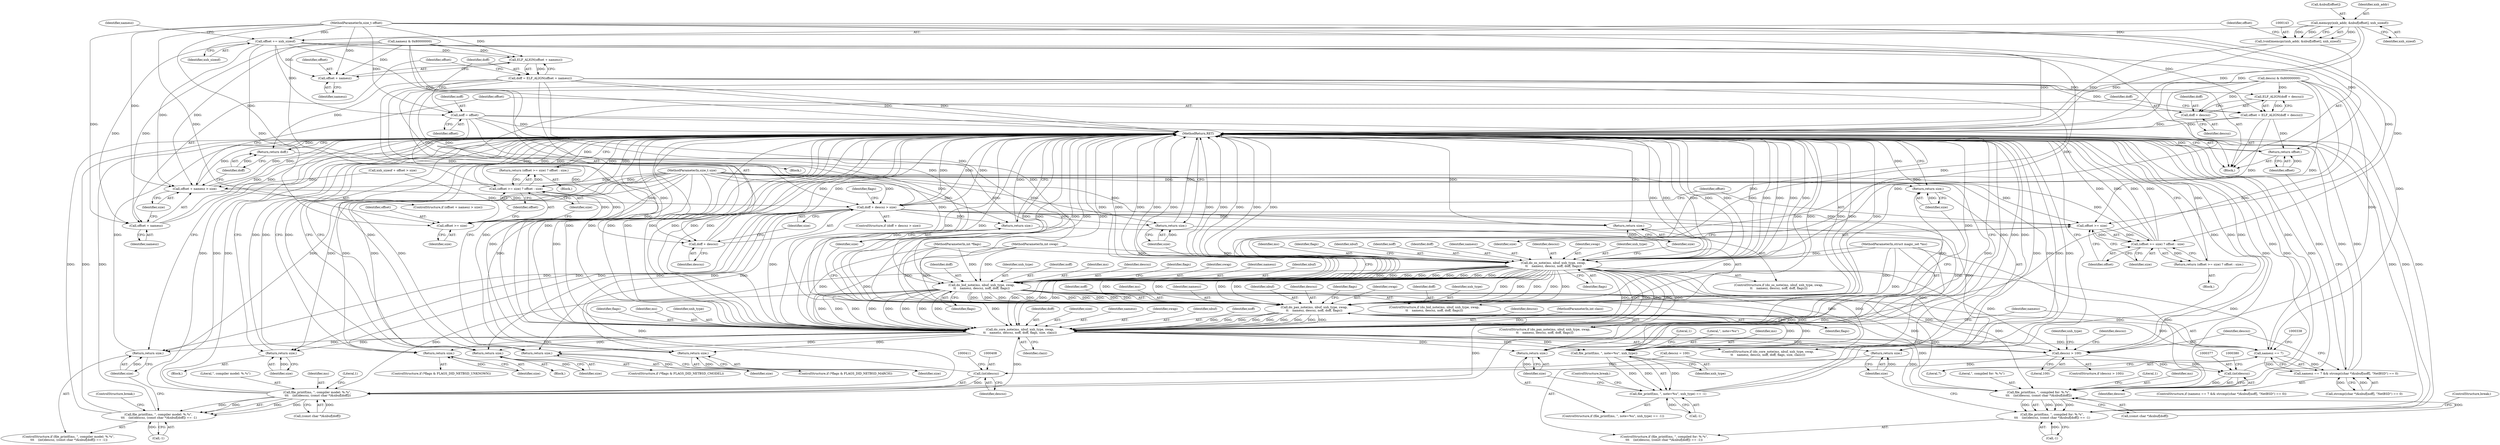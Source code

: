 digraph "0_file_65437cee25199dbd385fb35901bc0011e164276c@array" {
"1000144" [label="(Call,memcpy(xnh_addr, &nbuf[offset], xnh_sizeof))"];
"1000142" [label="(Call,(void)memcpy(xnh_addr, &nbuf[offset], xnh_sizeof))"];
"1000151" [label="(Call,offset += xnh_sizeof)"];
"1000171" [label="(Call,offset >= size)"];
"1000170" [label="(Call,(offset >= size) ? offset : size)"];
"1000169" [label="(Return,return (offset >= size) ? offset : size;)"];
"1000206" [label="(Call,noff = offset)"];
"1000253" [label="(Call,do_os_note(ms, nbuf, xnh_type, swap,\n\t\t    namesz, descsz, noff, doff, flags))"];
"1000274" [label="(Call,do_bid_note(ms, nbuf, xnh_type, swap,\n\t\t    namesz, descsz, noff, doff, flags))"];
"1000295" [label="(Call,do_pax_note(ms, nbuf, xnh_type, swap,\n\t\t    namesz, descsz, noff, doff, flags))"];
"1000316" [label="(Call,do_core_note(ms, nbuf, xnh_type, swap,\n\t\t    namesz, descsz, noff, doff, flags, size, clazz))"];
"1000328" [label="(Return,return size;)"];
"1000332" [label="(Call,namesz == 7)"];
"1000331" [label="(Call,namesz == 7 && strcmp((char *)&nbuf[noff], \"NetBSD\") == 0)"];
"1000347" [label="(Call,descsz > 100)"];
"1000376" [label="(Call,(int)descsz)"];
"1000373" [label="(Call,file_printf(ms, \", compiled for: %.*s\",\n\t\t\t    (int)descsz, (const char *)&nbuf[doff]))"];
"1000372" [label="(Call,file_printf(ms, \", compiled for: %.*s\",\n\t\t\t    (int)descsz, (const char *)&nbuf[doff]) == -1)"];
"1000407" [label="(Call,(int)descsz)"];
"1000404" [label="(Call,file_printf(ms, \", compiler model: %.*s\",\n \t\t\t    (int)descsz, (const char *)&nbuf[doff]))"];
"1000403" [label="(Call,file_printf(ms, \", compiler model: %.*s\",\n \t\t\t    (int)descsz, (const char *)&nbuf[doff]) == -1)"];
"1000357" [label="(Return,return size;)"];
"1000365" [label="(Return,return size;)"];
"1000387" [label="(Return,return size;)"];
"1000396" [label="(Return,return size;)"];
"1000418" [label="(Return,return size;)"];
"1000427" [label="(Return,return size;)"];
"1000435" [label="(Call,file_printf(ms, \", note=%u\", xnh_type))"];
"1000434" [label="(Call,file_printf(ms, \", note=%u\", xnh_type) == -1)"];
"1000441" [label="(Return,return size;)"];
"1000444" [label="(Return,return size;)"];
"1000211" [label="(Call,ELF_ALIGN(offset + namesz))"];
"1000209" [label="(Call,doff = ELF_ALIGN(offset + namesz))"];
"1000222" [label="(Return,return doff;)"];
"1000226" [label="(Call,ELF_ALIGN(doff + descsz))"];
"1000224" [label="(Call,offset = ELF_ALIGN(doff + descsz))"];
"1000239" [label="(Call,offset >= size)"];
"1000238" [label="(Call,(offset >= size) ? offset : size)"];
"1000237" [label="(Return,return (offset >= size) ? offset : size;)"];
"1000446" [label="(Return,return offset;)"];
"1000227" [label="(Call,doff + descsz)"];
"1000231" [label="(Call,doff + descsz > size)"];
"1000263" [label="(Return,return size;)"];
"1000284" [label="(Return,return size;)"];
"1000305" [label="(Return,return size;)"];
"1000232" [label="(Call,doff + descsz)"];
"1000212" [label="(Call,offset + namesz)"];
"1000216" [label="(Call,offset + namesz > size)"];
"1000217" [label="(Call,offset + namesz)"];
"1000422" [label="(ControlStructure,if (*flags & FLAGS_DID_NETBSD_UNKNOWN))"];
"1000351" [label="(Identifier,descsz)"];
"1000227" [label="(Call,doff + descsz)"];
"1000419" [label="(Identifier,size)"];
"1000433" [label="(ControlStructure,if (file_printf(ms, \", note=%u\", xnh_type) == -1))"];
"1000171" [label="(Call,offset >= size)"];
"1000365" [label="(Return,return size;)"];
"1000295" [label="(Call,do_pax_note(ms, nbuf, xnh_type, swap,\n\t\t    namesz, descsz, noff, doff, flags))"];
"1000324" [label="(Identifier,doff)"];
"1000277" [label="(Identifier,xnh_type)"];
"1000387" [label="(Return,return size;)"];
"1000330" [label="(ControlStructure,if (namesz == 7 && strcmp((char *)&nbuf[noff], \"NetBSD\") == 0))"];
"1000327" [label="(Identifier,clazz)"];
"1000440" [label="(Literal,1)"];
"1000233" [label="(Identifier,doff)"];
"1000152" [label="(Identifier,offset)"];
"1000302" [label="(Identifier,noff)"];
"1000254" [label="(Identifier,ms)"];
"1000269" [label="(Identifier,flags)"];
"1000355" [label="(Block,)"];
"1000448" [label="(MethodReturn,RET)"];
"1000212" [label="(Call,offset + namesz)"];
"1000210" [label="(Identifier,doff)"];
"1000296" [label="(Identifier,ms)"];
"1000300" [label="(Identifier,namesz)"];
"1000406" [label="(Literal,\", compiler model: %.*s\")"];
"1000218" [label="(Identifier,offset)"];
"1000223" [label="(Identifier,doff)"];
"1000243" [label="(Identifier,size)"];
"1000242" [label="(Identifier,offset)"];
"1000262" [label="(Identifier,flags)"];
"1000255" [label="(Identifier,nbuf)"];
"1000335" [label="(Call,strcmp((char *)&nbuf[noff], \"NetBSD\") == 0)"];
"1000260" [label="(Identifier,noff)"];
"1000297" [label="(Identifier,nbuf)"];
"1000221" [label="(Block,)"];
"1000301" [label="(Identifier,descsz)"];
"1000328" [label="(Return,return size;)"];
"1000354" [label="(Identifier,xnh_type)"];
"1000326" [label="(Identifier,size)"];
"1000405" [label="(Identifier,ms)"];
"1000346" [label="(ControlStructure,if (descsz > 100))"];
"1000434" [label="(Call,file_printf(ms, \", note=%u\", xnh_type) == -1)"];
"1000225" [label="(Identifier,offset)"];
"1000321" [label="(Identifier,namesz)"];
"1000172" [label="(Identifier,offset)"];
"1000348" [label="(Identifier,descsz)"];
"1000215" [label="(ControlStructure,if (offset + namesz > size))"];
"1000427" [label="(Return,return size;)"];
"1000281" [label="(Identifier,noff)"];
"1000320" [label="(Identifier,swap)"];
"1000409" [label="(Identifier,descsz)"];
"1000168" [label="(Block,)"];
"1000274" [label="(Call,do_bid_note(ms, nbuf, xnh_type, swap,\n\t\t    namesz, descsz, noff, doff, flags))"];
"1000217" [label="(Call,offset + namesz)"];
"1000174" [label="(Identifier,offset)"];
"1000248" [label="(Identifier,flags)"];
"1000234" [label="(Identifier,descsz)"];
"1000372" [label="(Call,file_printf(ms, \", compiled for: %.*s\",\n\t\t\t    (int)descsz, (const char *)&nbuf[doff]) == -1)"];
"1000261" [label="(Identifier,doff)"];
"1000318" [label="(Identifier,nbuf)"];
"1000214" [label="(Identifier,namesz)"];
"1000258" [label="(Identifier,namesz)"];
"1000146" [label="(Call,&nbuf[offset])"];
"1000435" [label="(Call,file_printf(ms, \", note=%u\", xnh_type))"];
"1000273" [label="(ControlStructure,if (do_bid_note(ms, nbuf, xnh_type, swap,\n\t\t    namesz, descsz, noff, doff, flags)))"];
"1000375" [label="(Literal,\", compiled for: %.*s\")"];
"1000213" [label="(Identifier,offset)"];
"1000323" [label="(Identifier,noff)"];
"1000349" [label="(Literal,100)"];
"1000306" [label="(Identifier,size)"];
"1000224" [label="(Call,offset = ELF_ALIGN(doff + descsz))"];
"1000241" [label="(Identifier,size)"];
"1000175" [label="(Identifier,size)"];
"1000311" [label="(Identifier,flags)"];
"1000304" [label="(Identifier,flags)"];
"1000275" [label="(Identifier,ms)"];
"1000228" [label="(Identifier,doff)"];
"1000170" [label="(Call,(offset >= size) ? offset : size)"];
"1000402" [label="(ControlStructure,if (file_printf(ms, \", compiler model: %.*s\",\n \t\t\t    (int)descsz, (const char *)&nbuf[doff]) == -1))"];
"1000284" [label="(Return,return size;)"];
"1000371" [label="(ControlStructure,if (file_printf(ms, \", compiled for: %.*s\",\n\t\t\t    (int)descsz, (const char *)&nbuf[doff]) == -1))"];
"1000360" [label="(ControlStructure,if (*flags & FLAGS_DID_NETBSD_MARCH))"];
"1000331" [label="(Call,namesz == 7 && strcmp((char *)&nbuf[noff], \"NetBSD\") == 0)"];
"1000416" [label="(Call,-1)"];
"1000173" [label="(Identifier,size)"];
"1000437" [label="(Literal,\", note=%u\")"];
"1000222" [label="(Return,return doff;)"];
"1000299" [label="(Identifier,swap)"];
"1000376" [label="(Call,(int)descsz)"];
"1000428" [label="(Identifier,size)"];
"1000259" [label="(Identifier,descsz)"];
"1000357" [label="(Return,return size;)"];
"1000322" [label="(Identifier,descsz)"];
"1000315" [label="(ControlStructure,if (do_core_note(ms, nbuf, xnh_type, swap,\n\t\t    namesz, descsz, noff, doff, flags, size, clazz)))"];
"1000385" [label="(Call,-1)"];
"1000169" [label="(Return,return (offset >= size) ? offset : size;)"];
"1000386" [label="(Literal,1)"];
"1000240" [label="(Identifier,offset)"];
"1000236" [label="(Block,)"];
"1000280" [label="(Identifier,descsz)"];
"1000235" [label="(Identifier,size)"];
"1000290" [label="(Identifier,flags)"];
"1000334" [label="(Literal,7)"];
"1000144" [label="(Call,memcpy(xnh_addr, &nbuf[offset], xnh_sizeof))"];
"1000447" [label="(Identifier,offset)"];
"1000150" [label="(Identifier,xnh_sizeof)"];
"1000347" [label="(Call,descsz > 100)"];
"1000109" [label="(MethodParameterIn,int clazz)"];
"1000436" [label="(Identifier,ms)"];
"1000316" [label="(Call,do_core_note(ms, nbuf, xnh_type, swap,\n\t\t    namesz, descsz, noff, doff, flags, size, clazz))"];
"1000252" [label="(ControlStructure,if (do_os_note(ms, nbuf, xnh_type, swap,\n\t\t    namesz, descsz, noff, doff, flags)))"];
"1000283" [label="(Identifier,flags)"];
"1000389" [label="(ControlStructure,break;)"];
"1000305" [label="(Return,return size;)"];
"1000151" [label="(Call,offset += xnh_sizeof)"];
"1000153" [label="(Identifier,xnh_sizeof)"];
"1000303" [label="(Identifier,doff)"];
"1000219" [label="(Identifier,namesz)"];
"1000443" [label="(ControlStructure,break;)"];
"1000294" [label="(ControlStructure,if (do_pax_note(ms, nbuf, xnh_type, swap,\n\t\t    namesz, descsz, noff, doff, flags)))"];
"1000446" [label="(Return,return offset;)"];
"1000229" [label="(Identifier,descsz)"];
"1000373" [label="(Call,file_printf(ms, \", compiled for: %.*s\",\n\t\t\t    (int)descsz, (const char *)&nbuf[doff]))"];
"1000332" [label="(Call,namesz == 7)"];
"1000177" [label="(Call,namesz & 0x80000000)"];
"1000192" [label="(Call,descsz & 0x80000000)"];
"1000231" [label="(Call,doff + descsz > size)"];
"1000112" [label="(MethodParameterIn,int *flags)"];
"1000438" [label="(Identifier,xnh_type)"];
"1000105" [label="(MethodParameterIn,struct magic_set *ms)"];
"1000257" [label="(Identifier,swap)"];
"1000417" [label="(Literal,1)"];
"1000391" [label="(ControlStructure,if (*flags & FLAGS_DID_NETBSD_CMODEL))"];
"1000132" [label="(Call,xnh_sizeof + offset > size)"];
"1000444" [label="(Return,return size;)"];
"1000397" [label="(Identifier,size)"];
"1000278" [label="(Identifier,swap)"];
"1000279" [label="(Identifier,namesz)"];
"1000298" [label="(Identifier,xnh_type)"];
"1000256" [label="(Identifier,xnh_type)"];
"1000226" [label="(Call,ELF_ALIGN(doff + descsz))"];
"1000209" [label="(Call,doff = ELF_ALIGN(offset + namesz))"];
"1000237" [label="(Return,return (offset >= size) ? offset : size;)"];
"1000439" [label="(Call,-1)"];
"1000445" [label="(Identifier,size)"];
"1000145" [label="(Identifier,xnh_addr)"];
"1000206" [label="(Call,noff = offset)"];
"1000142" [label="(Call,(void)memcpy(xnh_addr, &nbuf[offset], xnh_sizeof))"];
"1000285" [label="(Identifier,size)"];
"1000325" [label="(Identifier,flags)"];
"1000207" [label="(Identifier,noff)"];
"1000403" [label="(Call,file_printf(ms, \", compiler model: %.*s\",\n \t\t\t    (int)descsz, (const char *)&nbuf[doff]) == -1)"];
"1000238" [label="(Call,(offset >= size) ? offset : size)"];
"1000404" [label="(Call,file_printf(ms, \", compiler model: %.*s\",\n \t\t\t    (int)descsz, (const char *)&nbuf[doff]))"];
"1000211" [label="(Call,ELF_ALIGN(offset + namesz))"];
"1000253" [label="(Call,do_os_note(ms, nbuf, xnh_type, swap,\n\t\t    namesz, descsz, noff, doff, flags))"];
"1000208" [label="(Identifier,offset)"];
"1000317" [label="(Identifier,ms)"];
"1000329" [label="(Identifier,size)"];
"1000442" [label="(Identifier,size)"];
"1000276" [label="(Identifier,nbuf)"];
"1000232" [label="(Call,doff + descsz)"];
"1000396" [label="(Return,return size;)"];
"1000374" [label="(Identifier,ms)"];
"1000282" [label="(Identifier,doff)"];
"1000410" [label="(Call,(const char *)&nbuf[doff])"];
"1000216" [label="(Call,offset + namesz > size)"];
"1000388" [label="(Identifier,size)"];
"1000114" [label="(Block,)"];
"1000441" [label="(Return,return size;)"];
"1000358" [label="(Identifier,size)"];
"1000107" [label="(MethodParameterIn,size_t offset)"];
"1000264" [label="(Identifier,size)"];
"1000418" [label="(Return,return size;)"];
"1000407" [label="(Call,(int)descsz)"];
"1000350" [label="(Call,descsz = 100)"];
"1000378" [label="(Identifier,descsz)"];
"1000379" [label="(Call,(const char *)&nbuf[doff])"];
"1000345" [label="(Block,)"];
"1000155" [label="(Identifier,namesz)"];
"1000319" [label="(Identifier,xnh_type)"];
"1000263" [label="(Return,return size;)"];
"1000220" [label="(Identifier,size)"];
"1000333" [label="(Identifier,namesz)"];
"1000230" [label="(ControlStructure,if (doff + descsz > size))"];
"1000366" [label="(Identifier,size)"];
"1000108" [label="(MethodParameterIn,size_t size)"];
"1000420" [label="(ControlStructure,break;)"];
"1000239" [label="(Call,offset >= size)"];
"1000110" [label="(MethodParameterIn,int swap)"];
"1000144" -> "1000142"  [label="AST: "];
"1000144" -> "1000150"  [label="CFG: "];
"1000145" -> "1000144"  [label="AST: "];
"1000146" -> "1000144"  [label="AST: "];
"1000150" -> "1000144"  [label="AST: "];
"1000142" -> "1000144"  [label="CFG: "];
"1000144" -> "1000448"  [label="DDG: "];
"1000144" -> "1000448"  [label="DDG: "];
"1000144" -> "1000142"  [label="DDG: "];
"1000144" -> "1000142"  [label="DDG: "];
"1000144" -> "1000142"  [label="DDG: "];
"1000144" -> "1000151"  [label="DDG: "];
"1000142" -> "1000114"  [label="AST: "];
"1000143" -> "1000142"  [label="AST: "];
"1000152" -> "1000142"  [label="CFG: "];
"1000142" -> "1000448"  [label="DDG: "];
"1000142" -> "1000448"  [label="DDG: "];
"1000151" -> "1000114"  [label="AST: "];
"1000151" -> "1000153"  [label="CFG: "];
"1000152" -> "1000151"  [label="AST: "];
"1000153" -> "1000151"  [label="AST: "];
"1000155" -> "1000151"  [label="CFG: "];
"1000151" -> "1000448"  [label="DDG: "];
"1000151" -> "1000448"  [label="DDG: "];
"1000107" -> "1000151"  [label="DDG: "];
"1000151" -> "1000171"  [label="DDG: "];
"1000151" -> "1000206"  [label="DDG: "];
"1000151" -> "1000211"  [label="DDG: "];
"1000151" -> "1000212"  [label="DDG: "];
"1000151" -> "1000216"  [label="DDG: "];
"1000151" -> "1000217"  [label="DDG: "];
"1000171" -> "1000170"  [label="AST: "];
"1000171" -> "1000173"  [label="CFG: "];
"1000172" -> "1000171"  [label="AST: "];
"1000173" -> "1000171"  [label="AST: "];
"1000174" -> "1000171"  [label="CFG: "];
"1000175" -> "1000171"  [label="CFG: "];
"1000171" -> "1000170"  [label="DDG: "];
"1000171" -> "1000170"  [label="DDG: "];
"1000107" -> "1000171"  [label="DDG: "];
"1000132" -> "1000171"  [label="DDG: "];
"1000108" -> "1000171"  [label="DDG: "];
"1000170" -> "1000169"  [label="AST: "];
"1000170" -> "1000174"  [label="CFG: "];
"1000170" -> "1000175"  [label="CFG: "];
"1000174" -> "1000170"  [label="AST: "];
"1000175" -> "1000170"  [label="AST: "];
"1000169" -> "1000170"  [label="CFG: "];
"1000170" -> "1000448"  [label="DDG: "];
"1000170" -> "1000448"  [label="DDG: "];
"1000170" -> "1000448"  [label="DDG: "];
"1000170" -> "1000448"  [label="DDG: "];
"1000170" -> "1000169"  [label="DDG: "];
"1000107" -> "1000170"  [label="DDG: "];
"1000108" -> "1000170"  [label="DDG: "];
"1000169" -> "1000168"  [label="AST: "];
"1000448" -> "1000169"  [label="CFG: "];
"1000169" -> "1000448"  [label="DDG: "];
"1000206" -> "1000114"  [label="AST: "];
"1000206" -> "1000208"  [label="CFG: "];
"1000207" -> "1000206"  [label="AST: "];
"1000208" -> "1000206"  [label="AST: "];
"1000210" -> "1000206"  [label="CFG: "];
"1000206" -> "1000448"  [label="DDG: "];
"1000107" -> "1000206"  [label="DDG: "];
"1000206" -> "1000253"  [label="DDG: "];
"1000206" -> "1000274"  [label="DDG: "];
"1000206" -> "1000295"  [label="DDG: "];
"1000206" -> "1000316"  [label="DDG: "];
"1000253" -> "1000252"  [label="AST: "];
"1000253" -> "1000262"  [label="CFG: "];
"1000254" -> "1000253"  [label="AST: "];
"1000255" -> "1000253"  [label="AST: "];
"1000256" -> "1000253"  [label="AST: "];
"1000257" -> "1000253"  [label="AST: "];
"1000258" -> "1000253"  [label="AST: "];
"1000259" -> "1000253"  [label="AST: "];
"1000260" -> "1000253"  [label="AST: "];
"1000261" -> "1000253"  [label="AST: "];
"1000262" -> "1000253"  [label="AST: "];
"1000264" -> "1000253"  [label="CFG: "];
"1000269" -> "1000253"  [label="CFG: "];
"1000253" -> "1000448"  [label="DDG: "];
"1000253" -> "1000448"  [label="DDG: "];
"1000253" -> "1000448"  [label="DDG: "];
"1000253" -> "1000448"  [label="DDG: "];
"1000253" -> "1000448"  [label="DDG: "];
"1000253" -> "1000448"  [label="DDG: "];
"1000253" -> "1000448"  [label="DDG: "];
"1000253" -> "1000448"  [label="DDG: "];
"1000253" -> "1000448"  [label="DDG: "];
"1000253" -> "1000448"  [label="DDG: "];
"1000105" -> "1000253"  [label="DDG: "];
"1000110" -> "1000253"  [label="DDG: "];
"1000177" -> "1000253"  [label="DDG: "];
"1000192" -> "1000253"  [label="DDG: "];
"1000209" -> "1000253"  [label="DDG: "];
"1000112" -> "1000253"  [label="DDG: "];
"1000253" -> "1000274"  [label="DDG: "];
"1000253" -> "1000274"  [label="DDG: "];
"1000253" -> "1000274"  [label="DDG: "];
"1000253" -> "1000274"  [label="DDG: "];
"1000253" -> "1000274"  [label="DDG: "];
"1000253" -> "1000274"  [label="DDG: "];
"1000253" -> "1000274"  [label="DDG: "];
"1000253" -> "1000274"  [label="DDG: "];
"1000253" -> "1000274"  [label="DDG: "];
"1000253" -> "1000295"  [label="DDG: "];
"1000253" -> "1000295"  [label="DDG: "];
"1000253" -> "1000295"  [label="DDG: "];
"1000253" -> "1000295"  [label="DDG: "];
"1000253" -> "1000295"  [label="DDG: "];
"1000253" -> "1000295"  [label="DDG: "];
"1000253" -> "1000295"  [label="DDG: "];
"1000253" -> "1000295"  [label="DDG: "];
"1000253" -> "1000295"  [label="DDG: "];
"1000253" -> "1000316"  [label="DDG: "];
"1000253" -> "1000316"  [label="DDG: "];
"1000253" -> "1000316"  [label="DDG: "];
"1000253" -> "1000316"  [label="DDG: "];
"1000253" -> "1000316"  [label="DDG: "];
"1000253" -> "1000316"  [label="DDG: "];
"1000253" -> "1000316"  [label="DDG: "];
"1000253" -> "1000316"  [label="DDG: "];
"1000253" -> "1000316"  [label="DDG: "];
"1000253" -> "1000332"  [label="DDG: "];
"1000253" -> "1000347"  [label="DDG: "];
"1000253" -> "1000373"  [label="DDG: "];
"1000253" -> "1000404"  [label="DDG: "];
"1000253" -> "1000435"  [label="DDG: "];
"1000253" -> "1000435"  [label="DDG: "];
"1000274" -> "1000273"  [label="AST: "];
"1000274" -> "1000283"  [label="CFG: "];
"1000275" -> "1000274"  [label="AST: "];
"1000276" -> "1000274"  [label="AST: "];
"1000277" -> "1000274"  [label="AST: "];
"1000278" -> "1000274"  [label="AST: "];
"1000279" -> "1000274"  [label="AST: "];
"1000280" -> "1000274"  [label="AST: "];
"1000281" -> "1000274"  [label="AST: "];
"1000282" -> "1000274"  [label="AST: "];
"1000283" -> "1000274"  [label="AST: "];
"1000285" -> "1000274"  [label="CFG: "];
"1000290" -> "1000274"  [label="CFG: "];
"1000274" -> "1000448"  [label="DDG: "];
"1000274" -> "1000448"  [label="DDG: "];
"1000274" -> "1000448"  [label="DDG: "];
"1000274" -> "1000448"  [label="DDG: "];
"1000274" -> "1000448"  [label="DDG: "];
"1000274" -> "1000448"  [label="DDG: "];
"1000274" -> "1000448"  [label="DDG: "];
"1000274" -> "1000448"  [label="DDG: "];
"1000274" -> "1000448"  [label="DDG: "];
"1000274" -> "1000448"  [label="DDG: "];
"1000105" -> "1000274"  [label="DDG: "];
"1000110" -> "1000274"  [label="DDG: "];
"1000177" -> "1000274"  [label="DDG: "];
"1000192" -> "1000274"  [label="DDG: "];
"1000209" -> "1000274"  [label="DDG: "];
"1000112" -> "1000274"  [label="DDG: "];
"1000274" -> "1000295"  [label="DDG: "];
"1000274" -> "1000295"  [label="DDG: "];
"1000274" -> "1000295"  [label="DDG: "];
"1000274" -> "1000295"  [label="DDG: "];
"1000274" -> "1000295"  [label="DDG: "];
"1000274" -> "1000295"  [label="DDG: "];
"1000274" -> "1000295"  [label="DDG: "];
"1000274" -> "1000295"  [label="DDG: "];
"1000274" -> "1000295"  [label="DDG: "];
"1000274" -> "1000316"  [label="DDG: "];
"1000274" -> "1000316"  [label="DDG: "];
"1000274" -> "1000316"  [label="DDG: "];
"1000274" -> "1000316"  [label="DDG: "];
"1000274" -> "1000316"  [label="DDG: "];
"1000274" -> "1000316"  [label="DDG: "];
"1000274" -> "1000316"  [label="DDG: "];
"1000274" -> "1000316"  [label="DDG: "];
"1000274" -> "1000316"  [label="DDG: "];
"1000274" -> "1000332"  [label="DDG: "];
"1000274" -> "1000347"  [label="DDG: "];
"1000274" -> "1000373"  [label="DDG: "];
"1000274" -> "1000404"  [label="DDG: "];
"1000274" -> "1000435"  [label="DDG: "];
"1000274" -> "1000435"  [label="DDG: "];
"1000295" -> "1000294"  [label="AST: "];
"1000295" -> "1000304"  [label="CFG: "];
"1000296" -> "1000295"  [label="AST: "];
"1000297" -> "1000295"  [label="AST: "];
"1000298" -> "1000295"  [label="AST: "];
"1000299" -> "1000295"  [label="AST: "];
"1000300" -> "1000295"  [label="AST: "];
"1000301" -> "1000295"  [label="AST: "];
"1000302" -> "1000295"  [label="AST: "];
"1000303" -> "1000295"  [label="AST: "];
"1000304" -> "1000295"  [label="AST: "];
"1000306" -> "1000295"  [label="CFG: "];
"1000311" -> "1000295"  [label="CFG: "];
"1000295" -> "1000448"  [label="DDG: "];
"1000295" -> "1000448"  [label="DDG: "];
"1000295" -> "1000448"  [label="DDG: "];
"1000295" -> "1000448"  [label="DDG: "];
"1000295" -> "1000448"  [label="DDG: "];
"1000295" -> "1000448"  [label="DDG: "];
"1000295" -> "1000448"  [label="DDG: "];
"1000295" -> "1000448"  [label="DDG: "];
"1000295" -> "1000448"  [label="DDG: "];
"1000295" -> "1000448"  [label="DDG: "];
"1000105" -> "1000295"  [label="DDG: "];
"1000110" -> "1000295"  [label="DDG: "];
"1000177" -> "1000295"  [label="DDG: "];
"1000192" -> "1000295"  [label="DDG: "];
"1000209" -> "1000295"  [label="DDG: "];
"1000112" -> "1000295"  [label="DDG: "];
"1000295" -> "1000316"  [label="DDG: "];
"1000295" -> "1000316"  [label="DDG: "];
"1000295" -> "1000316"  [label="DDG: "];
"1000295" -> "1000316"  [label="DDG: "];
"1000295" -> "1000316"  [label="DDG: "];
"1000295" -> "1000316"  [label="DDG: "];
"1000295" -> "1000316"  [label="DDG: "];
"1000295" -> "1000316"  [label="DDG: "];
"1000295" -> "1000316"  [label="DDG: "];
"1000295" -> "1000332"  [label="DDG: "];
"1000295" -> "1000347"  [label="DDG: "];
"1000295" -> "1000373"  [label="DDG: "];
"1000295" -> "1000404"  [label="DDG: "];
"1000295" -> "1000435"  [label="DDG: "];
"1000295" -> "1000435"  [label="DDG: "];
"1000316" -> "1000315"  [label="AST: "];
"1000316" -> "1000327"  [label="CFG: "];
"1000317" -> "1000316"  [label="AST: "];
"1000318" -> "1000316"  [label="AST: "];
"1000319" -> "1000316"  [label="AST: "];
"1000320" -> "1000316"  [label="AST: "];
"1000321" -> "1000316"  [label="AST: "];
"1000322" -> "1000316"  [label="AST: "];
"1000323" -> "1000316"  [label="AST: "];
"1000324" -> "1000316"  [label="AST: "];
"1000325" -> "1000316"  [label="AST: "];
"1000326" -> "1000316"  [label="AST: "];
"1000327" -> "1000316"  [label="AST: "];
"1000329" -> "1000316"  [label="CFG: "];
"1000333" -> "1000316"  [label="CFG: "];
"1000316" -> "1000448"  [label="DDG: "];
"1000316" -> "1000448"  [label="DDG: "];
"1000316" -> "1000448"  [label="DDG: "];
"1000316" -> "1000448"  [label="DDG: "];
"1000316" -> "1000448"  [label="DDG: "];
"1000316" -> "1000448"  [label="DDG: "];
"1000316" -> "1000448"  [label="DDG: "];
"1000316" -> "1000448"  [label="DDG: "];
"1000316" -> "1000448"  [label="DDG: "];
"1000316" -> "1000448"  [label="DDG: "];
"1000316" -> "1000448"  [label="DDG: "];
"1000316" -> "1000448"  [label="DDG: "];
"1000105" -> "1000316"  [label="DDG: "];
"1000110" -> "1000316"  [label="DDG: "];
"1000177" -> "1000316"  [label="DDG: "];
"1000192" -> "1000316"  [label="DDG: "];
"1000209" -> "1000316"  [label="DDG: "];
"1000112" -> "1000316"  [label="DDG: "];
"1000231" -> "1000316"  [label="DDG: "];
"1000108" -> "1000316"  [label="DDG: "];
"1000109" -> "1000316"  [label="DDG: "];
"1000316" -> "1000328"  [label="DDG: "];
"1000316" -> "1000332"  [label="DDG: "];
"1000316" -> "1000347"  [label="DDG: "];
"1000316" -> "1000357"  [label="DDG: "];
"1000316" -> "1000365"  [label="DDG: "];
"1000316" -> "1000373"  [label="DDG: "];
"1000316" -> "1000387"  [label="DDG: "];
"1000316" -> "1000396"  [label="DDG: "];
"1000316" -> "1000404"  [label="DDG: "];
"1000316" -> "1000418"  [label="DDG: "];
"1000316" -> "1000427"  [label="DDG: "];
"1000316" -> "1000435"  [label="DDG: "];
"1000316" -> "1000435"  [label="DDG: "];
"1000316" -> "1000441"  [label="DDG: "];
"1000316" -> "1000444"  [label="DDG: "];
"1000328" -> "1000315"  [label="AST: "];
"1000328" -> "1000329"  [label="CFG: "];
"1000329" -> "1000328"  [label="AST: "];
"1000448" -> "1000328"  [label="CFG: "];
"1000328" -> "1000448"  [label="DDG: "];
"1000329" -> "1000328"  [label="DDG: "];
"1000108" -> "1000328"  [label="DDG: "];
"1000332" -> "1000331"  [label="AST: "];
"1000332" -> "1000334"  [label="CFG: "];
"1000333" -> "1000332"  [label="AST: "];
"1000334" -> "1000332"  [label="AST: "];
"1000338" -> "1000332"  [label="CFG: "];
"1000331" -> "1000332"  [label="CFG: "];
"1000332" -> "1000448"  [label="DDG: "];
"1000332" -> "1000331"  [label="DDG: "];
"1000332" -> "1000331"  [label="DDG: "];
"1000177" -> "1000332"  [label="DDG: "];
"1000331" -> "1000330"  [label="AST: "];
"1000331" -> "1000335"  [label="CFG: "];
"1000335" -> "1000331"  [label="AST: "];
"1000348" -> "1000331"  [label="CFG: "];
"1000447" -> "1000331"  [label="CFG: "];
"1000331" -> "1000448"  [label="DDG: "];
"1000331" -> "1000448"  [label="DDG: "];
"1000331" -> "1000448"  [label="DDG: "];
"1000335" -> "1000331"  [label="DDG: "];
"1000335" -> "1000331"  [label="DDG: "];
"1000347" -> "1000346"  [label="AST: "];
"1000347" -> "1000349"  [label="CFG: "];
"1000348" -> "1000347"  [label="AST: "];
"1000349" -> "1000347"  [label="AST: "];
"1000351" -> "1000347"  [label="CFG: "];
"1000354" -> "1000347"  [label="CFG: "];
"1000347" -> "1000448"  [label="DDG: "];
"1000347" -> "1000448"  [label="DDG: "];
"1000192" -> "1000347"  [label="DDG: "];
"1000347" -> "1000376"  [label="DDG: "];
"1000347" -> "1000407"  [label="DDG: "];
"1000376" -> "1000373"  [label="AST: "];
"1000376" -> "1000378"  [label="CFG: "];
"1000377" -> "1000376"  [label="AST: "];
"1000378" -> "1000376"  [label="AST: "];
"1000380" -> "1000376"  [label="CFG: "];
"1000376" -> "1000448"  [label="DDG: "];
"1000376" -> "1000373"  [label="DDG: "];
"1000350" -> "1000376"  [label="DDG: "];
"1000373" -> "1000372"  [label="AST: "];
"1000373" -> "1000379"  [label="CFG: "];
"1000374" -> "1000373"  [label="AST: "];
"1000375" -> "1000373"  [label="AST: "];
"1000379" -> "1000373"  [label="AST: "];
"1000386" -> "1000373"  [label="CFG: "];
"1000373" -> "1000448"  [label="DDG: "];
"1000373" -> "1000448"  [label="DDG: "];
"1000373" -> "1000448"  [label="DDG: "];
"1000373" -> "1000372"  [label="DDG: "];
"1000373" -> "1000372"  [label="DDG: "];
"1000373" -> "1000372"  [label="DDG: "];
"1000373" -> "1000372"  [label="DDG: "];
"1000105" -> "1000373"  [label="DDG: "];
"1000379" -> "1000373"  [label="DDG: "];
"1000372" -> "1000371"  [label="AST: "];
"1000372" -> "1000385"  [label="CFG: "];
"1000385" -> "1000372"  [label="AST: "];
"1000388" -> "1000372"  [label="CFG: "];
"1000389" -> "1000372"  [label="CFG: "];
"1000372" -> "1000448"  [label="DDG: "];
"1000372" -> "1000448"  [label="DDG: "];
"1000372" -> "1000448"  [label="DDG: "];
"1000385" -> "1000372"  [label="DDG: "];
"1000407" -> "1000404"  [label="AST: "];
"1000407" -> "1000409"  [label="CFG: "];
"1000408" -> "1000407"  [label="AST: "];
"1000409" -> "1000407"  [label="AST: "];
"1000411" -> "1000407"  [label="CFG: "];
"1000407" -> "1000448"  [label="DDG: "];
"1000407" -> "1000404"  [label="DDG: "];
"1000350" -> "1000407"  [label="DDG: "];
"1000404" -> "1000403"  [label="AST: "];
"1000404" -> "1000410"  [label="CFG: "];
"1000405" -> "1000404"  [label="AST: "];
"1000406" -> "1000404"  [label="AST: "];
"1000410" -> "1000404"  [label="AST: "];
"1000417" -> "1000404"  [label="CFG: "];
"1000404" -> "1000448"  [label="DDG: "];
"1000404" -> "1000448"  [label="DDG: "];
"1000404" -> "1000448"  [label="DDG: "];
"1000404" -> "1000403"  [label="DDG: "];
"1000404" -> "1000403"  [label="DDG: "];
"1000404" -> "1000403"  [label="DDG: "];
"1000404" -> "1000403"  [label="DDG: "];
"1000105" -> "1000404"  [label="DDG: "];
"1000410" -> "1000404"  [label="DDG: "];
"1000403" -> "1000402"  [label="AST: "];
"1000403" -> "1000416"  [label="CFG: "];
"1000416" -> "1000403"  [label="AST: "];
"1000419" -> "1000403"  [label="CFG: "];
"1000420" -> "1000403"  [label="CFG: "];
"1000403" -> "1000448"  [label="DDG: "];
"1000403" -> "1000448"  [label="DDG: "];
"1000403" -> "1000448"  [label="DDG: "];
"1000416" -> "1000403"  [label="DDG: "];
"1000357" -> "1000355"  [label="AST: "];
"1000357" -> "1000358"  [label="CFG: "];
"1000358" -> "1000357"  [label="AST: "];
"1000448" -> "1000357"  [label="CFG: "];
"1000357" -> "1000448"  [label="DDG: "];
"1000358" -> "1000357"  [label="DDG: "];
"1000231" -> "1000357"  [label="DDG: "];
"1000108" -> "1000357"  [label="DDG: "];
"1000365" -> "1000360"  [label="AST: "];
"1000365" -> "1000366"  [label="CFG: "];
"1000366" -> "1000365"  [label="AST: "];
"1000448" -> "1000365"  [label="CFG: "];
"1000365" -> "1000448"  [label="DDG: "];
"1000366" -> "1000365"  [label="DDG: "];
"1000231" -> "1000365"  [label="DDG: "];
"1000108" -> "1000365"  [label="DDG: "];
"1000387" -> "1000371"  [label="AST: "];
"1000387" -> "1000388"  [label="CFG: "];
"1000388" -> "1000387"  [label="AST: "];
"1000448" -> "1000387"  [label="CFG: "];
"1000387" -> "1000448"  [label="DDG: "];
"1000388" -> "1000387"  [label="DDG: "];
"1000231" -> "1000387"  [label="DDG: "];
"1000108" -> "1000387"  [label="DDG: "];
"1000396" -> "1000391"  [label="AST: "];
"1000396" -> "1000397"  [label="CFG: "];
"1000397" -> "1000396"  [label="AST: "];
"1000448" -> "1000396"  [label="CFG: "];
"1000396" -> "1000448"  [label="DDG: "];
"1000397" -> "1000396"  [label="DDG: "];
"1000231" -> "1000396"  [label="DDG: "];
"1000108" -> "1000396"  [label="DDG: "];
"1000418" -> "1000402"  [label="AST: "];
"1000418" -> "1000419"  [label="CFG: "];
"1000419" -> "1000418"  [label="AST: "];
"1000448" -> "1000418"  [label="CFG: "];
"1000418" -> "1000448"  [label="DDG: "];
"1000419" -> "1000418"  [label="DDG: "];
"1000231" -> "1000418"  [label="DDG: "];
"1000108" -> "1000418"  [label="DDG: "];
"1000427" -> "1000422"  [label="AST: "];
"1000427" -> "1000428"  [label="CFG: "];
"1000428" -> "1000427"  [label="AST: "];
"1000448" -> "1000427"  [label="CFG: "];
"1000427" -> "1000448"  [label="DDG: "];
"1000428" -> "1000427"  [label="DDG: "];
"1000231" -> "1000427"  [label="DDG: "];
"1000108" -> "1000427"  [label="DDG: "];
"1000435" -> "1000434"  [label="AST: "];
"1000435" -> "1000438"  [label="CFG: "];
"1000436" -> "1000435"  [label="AST: "];
"1000437" -> "1000435"  [label="AST: "];
"1000438" -> "1000435"  [label="AST: "];
"1000440" -> "1000435"  [label="CFG: "];
"1000435" -> "1000448"  [label="DDG: "];
"1000435" -> "1000448"  [label="DDG: "];
"1000435" -> "1000434"  [label="DDG: "];
"1000435" -> "1000434"  [label="DDG: "];
"1000435" -> "1000434"  [label="DDG: "];
"1000105" -> "1000435"  [label="DDG: "];
"1000434" -> "1000433"  [label="AST: "];
"1000434" -> "1000439"  [label="CFG: "];
"1000439" -> "1000434"  [label="AST: "];
"1000442" -> "1000434"  [label="CFG: "];
"1000443" -> "1000434"  [label="CFG: "];
"1000434" -> "1000448"  [label="DDG: "];
"1000434" -> "1000448"  [label="DDG: "];
"1000434" -> "1000448"  [label="DDG: "];
"1000439" -> "1000434"  [label="DDG: "];
"1000441" -> "1000433"  [label="AST: "];
"1000441" -> "1000442"  [label="CFG: "];
"1000442" -> "1000441"  [label="AST: "];
"1000448" -> "1000441"  [label="CFG: "];
"1000441" -> "1000448"  [label="DDG: "];
"1000442" -> "1000441"  [label="DDG: "];
"1000231" -> "1000441"  [label="DDG: "];
"1000108" -> "1000441"  [label="DDG: "];
"1000444" -> "1000345"  [label="AST: "];
"1000444" -> "1000445"  [label="CFG: "];
"1000445" -> "1000444"  [label="AST: "];
"1000448" -> "1000444"  [label="CFG: "];
"1000444" -> "1000448"  [label="DDG: "];
"1000445" -> "1000444"  [label="DDG: "];
"1000231" -> "1000444"  [label="DDG: "];
"1000108" -> "1000444"  [label="DDG: "];
"1000211" -> "1000209"  [label="AST: "];
"1000211" -> "1000212"  [label="CFG: "];
"1000212" -> "1000211"  [label="AST: "];
"1000209" -> "1000211"  [label="CFG: "];
"1000211" -> "1000209"  [label="DDG: "];
"1000107" -> "1000211"  [label="DDG: "];
"1000177" -> "1000211"  [label="DDG: "];
"1000209" -> "1000114"  [label="AST: "];
"1000210" -> "1000209"  [label="AST: "];
"1000218" -> "1000209"  [label="CFG: "];
"1000209" -> "1000448"  [label="DDG: "];
"1000209" -> "1000448"  [label="DDG: "];
"1000209" -> "1000222"  [label="DDG: "];
"1000209" -> "1000226"  [label="DDG: "];
"1000209" -> "1000227"  [label="DDG: "];
"1000209" -> "1000231"  [label="DDG: "];
"1000209" -> "1000232"  [label="DDG: "];
"1000222" -> "1000221"  [label="AST: "];
"1000222" -> "1000223"  [label="CFG: "];
"1000223" -> "1000222"  [label="AST: "];
"1000448" -> "1000222"  [label="CFG: "];
"1000222" -> "1000448"  [label="DDG: "];
"1000223" -> "1000222"  [label="DDG: "];
"1000226" -> "1000224"  [label="AST: "];
"1000226" -> "1000227"  [label="CFG: "];
"1000227" -> "1000226"  [label="AST: "];
"1000224" -> "1000226"  [label="CFG: "];
"1000226" -> "1000224"  [label="DDG: "];
"1000192" -> "1000226"  [label="DDG: "];
"1000224" -> "1000114"  [label="AST: "];
"1000225" -> "1000224"  [label="AST: "];
"1000233" -> "1000224"  [label="CFG: "];
"1000224" -> "1000448"  [label="DDG: "];
"1000224" -> "1000448"  [label="DDG: "];
"1000107" -> "1000224"  [label="DDG: "];
"1000224" -> "1000239"  [label="DDG: "];
"1000224" -> "1000446"  [label="DDG: "];
"1000239" -> "1000238"  [label="AST: "];
"1000239" -> "1000241"  [label="CFG: "];
"1000240" -> "1000239"  [label="AST: "];
"1000241" -> "1000239"  [label="AST: "];
"1000242" -> "1000239"  [label="CFG: "];
"1000243" -> "1000239"  [label="CFG: "];
"1000239" -> "1000238"  [label="DDG: "];
"1000239" -> "1000238"  [label="DDG: "];
"1000107" -> "1000239"  [label="DDG: "];
"1000231" -> "1000239"  [label="DDG: "];
"1000108" -> "1000239"  [label="DDG: "];
"1000238" -> "1000237"  [label="AST: "];
"1000238" -> "1000242"  [label="CFG: "];
"1000238" -> "1000243"  [label="CFG: "];
"1000242" -> "1000238"  [label="AST: "];
"1000243" -> "1000238"  [label="AST: "];
"1000237" -> "1000238"  [label="CFG: "];
"1000238" -> "1000448"  [label="DDG: "];
"1000238" -> "1000448"  [label="DDG: "];
"1000238" -> "1000448"  [label="DDG: "];
"1000238" -> "1000448"  [label="DDG: "];
"1000238" -> "1000237"  [label="DDG: "];
"1000107" -> "1000238"  [label="DDG: "];
"1000108" -> "1000238"  [label="DDG: "];
"1000237" -> "1000236"  [label="AST: "];
"1000448" -> "1000237"  [label="CFG: "];
"1000237" -> "1000448"  [label="DDG: "];
"1000446" -> "1000114"  [label="AST: "];
"1000446" -> "1000447"  [label="CFG: "];
"1000447" -> "1000446"  [label="AST: "];
"1000448" -> "1000446"  [label="CFG: "];
"1000446" -> "1000448"  [label="DDG: "];
"1000447" -> "1000446"  [label="DDG: "];
"1000107" -> "1000446"  [label="DDG: "];
"1000227" -> "1000229"  [label="CFG: "];
"1000228" -> "1000227"  [label="AST: "];
"1000229" -> "1000227"  [label="AST: "];
"1000192" -> "1000227"  [label="DDG: "];
"1000231" -> "1000230"  [label="AST: "];
"1000231" -> "1000235"  [label="CFG: "];
"1000232" -> "1000231"  [label="AST: "];
"1000235" -> "1000231"  [label="AST: "];
"1000240" -> "1000231"  [label="CFG: "];
"1000248" -> "1000231"  [label="CFG: "];
"1000231" -> "1000448"  [label="DDG: "];
"1000231" -> "1000448"  [label="DDG: "];
"1000231" -> "1000448"  [label="DDG: "];
"1000192" -> "1000231"  [label="DDG: "];
"1000216" -> "1000231"  [label="DDG: "];
"1000108" -> "1000231"  [label="DDG: "];
"1000231" -> "1000263"  [label="DDG: "];
"1000231" -> "1000284"  [label="DDG: "];
"1000231" -> "1000305"  [label="DDG: "];
"1000263" -> "1000252"  [label="AST: "];
"1000263" -> "1000264"  [label="CFG: "];
"1000264" -> "1000263"  [label="AST: "];
"1000448" -> "1000263"  [label="CFG: "];
"1000263" -> "1000448"  [label="DDG: "];
"1000264" -> "1000263"  [label="DDG: "];
"1000108" -> "1000263"  [label="DDG: "];
"1000284" -> "1000273"  [label="AST: "];
"1000284" -> "1000285"  [label="CFG: "];
"1000285" -> "1000284"  [label="AST: "];
"1000448" -> "1000284"  [label="CFG: "];
"1000284" -> "1000448"  [label="DDG: "];
"1000285" -> "1000284"  [label="DDG: "];
"1000108" -> "1000284"  [label="DDG: "];
"1000305" -> "1000294"  [label="AST: "];
"1000305" -> "1000306"  [label="CFG: "];
"1000306" -> "1000305"  [label="AST: "];
"1000448" -> "1000305"  [label="CFG: "];
"1000305" -> "1000448"  [label="DDG: "];
"1000306" -> "1000305"  [label="DDG: "];
"1000108" -> "1000305"  [label="DDG: "];
"1000232" -> "1000234"  [label="CFG: "];
"1000233" -> "1000232"  [label="AST: "];
"1000234" -> "1000232"  [label="AST: "];
"1000235" -> "1000232"  [label="CFG: "];
"1000232" -> "1000448"  [label="DDG: "];
"1000232" -> "1000448"  [label="DDG: "];
"1000192" -> "1000232"  [label="DDG: "];
"1000212" -> "1000214"  [label="CFG: "];
"1000213" -> "1000212"  [label="AST: "];
"1000214" -> "1000212"  [label="AST: "];
"1000107" -> "1000212"  [label="DDG: "];
"1000177" -> "1000212"  [label="DDG: "];
"1000216" -> "1000215"  [label="AST: "];
"1000216" -> "1000220"  [label="CFG: "];
"1000217" -> "1000216"  [label="AST: "];
"1000220" -> "1000216"  [label="AST: "];
"1000223" -> "1000216"  [label="CFG: "];
"1000225" -> "1000216"  [label="CFG: "];
"1000216" -> "1000448"  [label="DDG: "];
"1000216" -> "1000448"  [label="DDG: "];
"1000216" -> "1000448"  [label="DDG: "];
"1000107" -> "1000216"  [label="DDG: "];
"1000177" -> "1000216"  [label="DDG: "];
"1000132" -> "1000216"  [label="DDG: "];
"1000108" -> "1000216"  [label="DDG: "];
"1000217" -> "1000219"  [label="CFG: "];
"1000218" -> "1000217"  [label="AST: "];
"1000219" -> "1000217"  [label="AST: "];
"1000220" -> "1000217"  [label="CFG: "];
"1000217" -> "1000448"  [label="DDG: "];
"1000217" -> "1000448"  [label="DDG: "];
"1000107" -> "1000217"  [label="DDG: "];
"1000177" -> "1000217"  [label="DDG: "];
}
